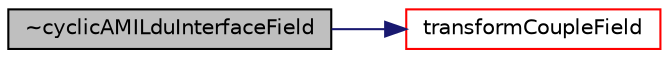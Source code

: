 digraph "~cyclicAMILduInterfaceField"
{
  bgcolor="transparent";
  edge [fontname="Helvetica",fontsize="10",labelfontname="Helvetica",labelfontsize="10"];
  node [fontname="Helvetica",fontsize="10",shape=record];
  rankdir="LR";
  Node10 [label="~cyclicAMILduInterfaceField",height=0.2,width=0.4,color="black", fillcolor="grey75", style="filled", fontcolor="black"];
  Node10 -> Node11 [color="midnightblue",fontsize="10",style="solid",fontname="Helvetica"];
  Node11 [label="transformCoupleField",height=0.2,width=0.4,color="red",URL="$a26065.html#af444eb11487cc65c3f7e9f29184aa5bc",tooltip="Transform given patch field. "];
}
